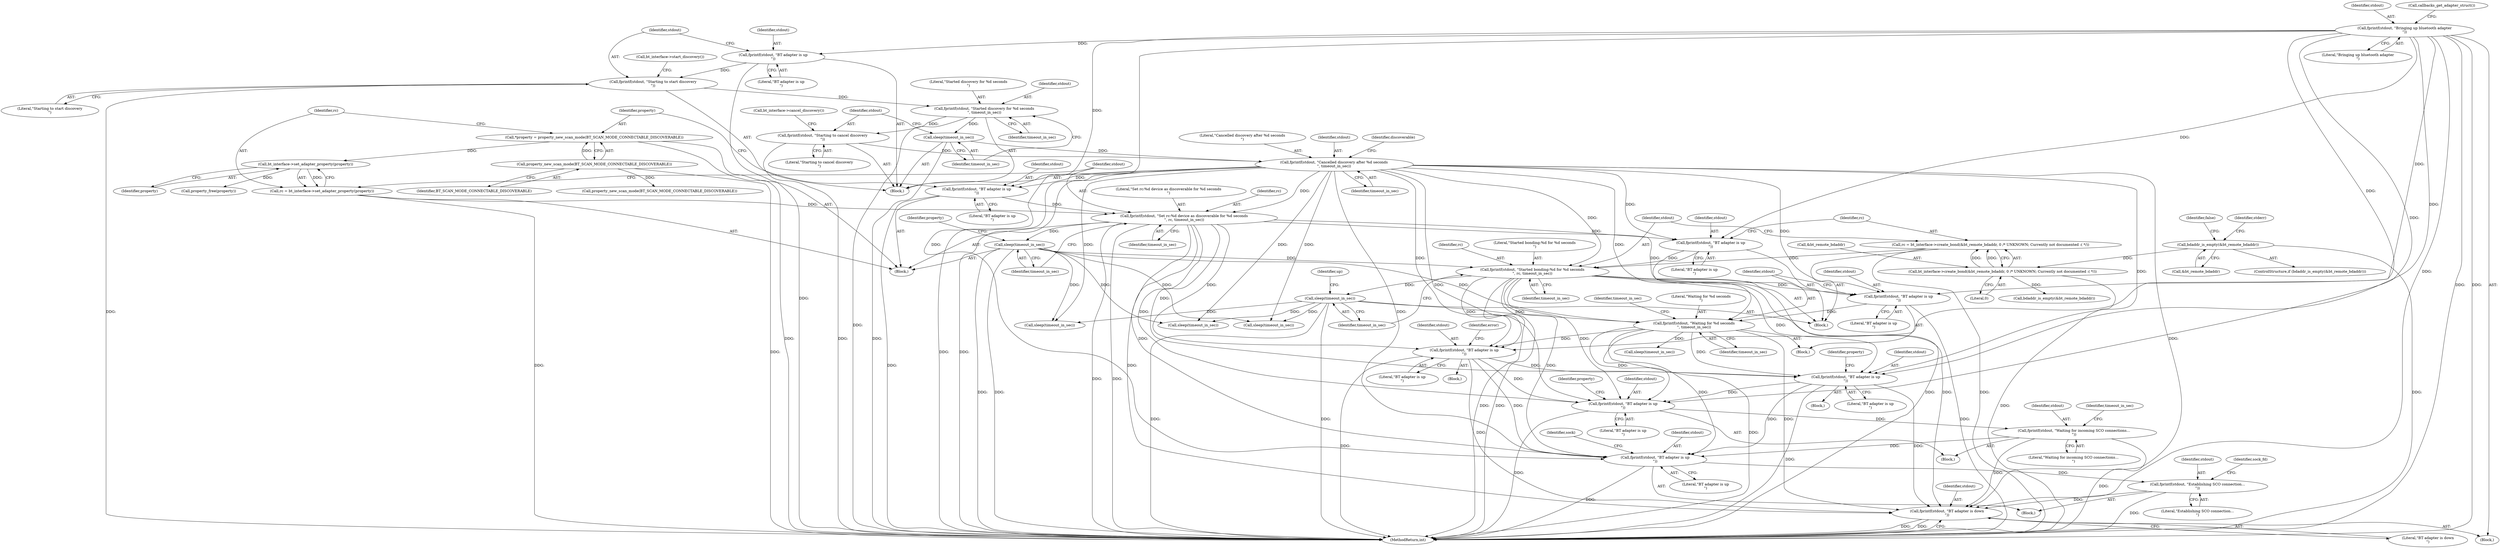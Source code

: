 digraph "0_Android_37c88107679d36c419572732b4af6e18bb2f7dce_6@API" {
"1000583" [label="(Call,fprintf(stdout, \"BT adapter is down\n\"))"];
"1000222" [label="(Call,fprintf(stdout, \"Cancelled discovery after %d seconds\n\", timeout_in_sec))"];
"1000216" [label="(Call,fprintf(stdout, \"Starting to cancel discovery\n\"))"];
"1000210" [label="(Call,fprintf(stdout, \"Started discovery for %d seconds\n\", timeout_in_sec))"];
"1000204" [label="(Call,fprintf(stdout, \"Starting to start discovery\n\"))"];
"1000201" [label="(Call,fprintf(stdout, \"BT adapter is up\n\"))"];
"1000181" [label="(Call,fprintf(stdout, \"Bringing up bluetooth adapter\n\"))"];
"1000214" [label="(Call,sleep(timeout_in_sec))"];
"1000487" [label="(Call,fprintf(stdout, \"Waiting for incoming SCO connections...\n\"))"];
"1000414" [label="(Call,fprintf(stdout, \"BT adapter is up\n\"))"];
"1000312" [label="(Call,fprintf(stdout, \"BT adapter is up\n\"))"];
"1000299" [label="(Call,fprintf(stdout, \"Waiting for %d seconds\n\", timeout_in_sec))"];
"1000296" [label="(Call,fprintf(stdout, \"BT adapter is up\n\"))"];
"1000282" [label="(Call,fprintf(stdout, \"Started bonding:%d for %d seconds\n\", rc, timeout_in_sec))"];
"1000272" [label="(Call,fprintf(stdout, \"BT adapter is up\n\"))"];
"1000246" [label="(Call,fprintf(stdout, \"Set rc:%d device as discoverable for %d seconds\n\", rc, timeout_in_sec))"];
"1000233" [label="(Call,fprintf(stdout, \"BT adapter is up\n\"))"];
"1000242" [label="(Call,rc = bt_interface->set_adapter_property(property))"];
"1000244" [label="(Call,bt_interface->set_adapter_property(property))"];
"1000237" [label="(Call,*property = property_new_scan_mode(BT_SCAN_MODE_CONNECTABLE_DISCOVERABLE))"];
"1000239" [label="(Call,property_new_scan_mode(BT_SCAN_MODE_CONNECTABLE_DISCOVERABLE))"];
"1000276" [label="(Call,rc = bt_interface->create_bond(&bt_remote_bdaddr, 0 /* UNKNOWN; Currently not documented :( */))"];
"1000278" [label="(Call,bt_interface->create_bond(&bt_remote_bdaddr, 0 /* UNKNOWN; Currently not documented :( */))"];
"1000259" [label="(Call,bdaddr_is_empty(&bt_remote_bdaddr))"];
"1000251" [label="(Call,sleep(timeout_in_sec))"];
"1000287" [label="(Call,sleep(timeout_in_sec))"];
"1000359" [label="(Call,fprintf(stdout, \"BT adapter is up\n\"))"];
"1000549" [label="(Call,fprintf(stdout, \"Establishing SCO connection...\n\"))"];
"1000509" [label="(Call,fprintf(stdout, \"BT adapter is up\n\"))"];
"1000204" [label="(Call,fprintf(stdout, \"Starting to start discovery\n\"))"];
"1000296" [label="(Call,fprintf(stdout, \"BT adapter is up\n\"))"];
"1000257" [label="(Block,)"];
"1000217" [label="(Identifier,stdout)"];
"1000284" [label="(Literal,\"Started bonding:%d for %d seconds\n\")"];
"1000297" [label="(Identifier,stdout)"];
"1000514" [label="(Identifier,sock)"];
"1000409" [label="(Block,)"];
"1000510" [label="(Identifier,stdout)"];
"1000304" [label="(Identifier,timeout_in_sec)"];
"1000228" [label="(Block,)"];
"1000419" [label="(Identifier,property)"];
"1000550" [label="(Identifier,stdout)"];
"1000248" [label="(Literal,\"Set rc:%d device as discoverable for %d seconds\n\")"];
"1000181" [label="(Call,fprintf(stdout, \"Bringing up bluetooth adapter\n\"))"];
"1000299" [label="(Call,fprintf(stdout, \"Waiting for %d seconds\n\", timeout_in_sec))"];
"1000420" [label="(Call,property_new_scan_mode(BT_SCAN_MODE_CONNECTABLE_DISCOVERABLE))"];
"1000511" [label="(Literal,\"BT adapter is up\n\")"];
"1000237" [label="(Call,*property = property_new_scan_mode(BT_SCAN_MODE_CONNECTABLE_DISCOVERABLE))"];
"1000278" [label="(Call,bt_interface->create_bond(&bt_remote_bdaddr, 0 /* UNKNOWN; Currently not documented :( */))"];
"1000206" [label="(Literal,\"Starting to start discovery\n\")"];
"1000491" [label="(Identifier,timeout_in_sec)"];
"1000313" [label="(Identifier,stdout)"];
"1000285" [label="(Identifier,rc)"];
"1000551" [label="(Literal,\"Establishing SCO connection...\n\")"];
"1000213" [label="(Identifier,timeout_in_sec)"];
"1000227" [label="(Identifier,discoverable)"];
"1000238" [label="(Identifier,property)"];
"1000239" [label="(Call,property_new_scan_mode(BT_SCAN_MODE_CONNECTABLE_DISCOVERABLE))"];
"1000183" [label="(Literal,\"Bringing up bluetooth adapter\n\")"];
"1000244" [label="(Call,bt_interface->set_adapter_property(property))"];
"1000258" [label="(ControlStructure,if (bdaddr_is_empty(&bt_remote_bdaddr)))"];
"1000270" [label="(Identifier,false)"];
"1000202" [label="(Identifier,stdout)"];
"1000583" [label="(Call,fprintf(stdout, \"BT adapter is down\n\"))"];
"1000291" [label="(Block,)"];
"1000251" [label="(Call,sleep(timeout_in_sec))"];
"1000414" [label="(Call,fprintf(stdout, \"BT adapter is up\n\"))"];
"1000216" [label="(Call,fprintf(stdout, \"Starting to cancel discovery\n\"))"];
"1000354" [label="(Block,)"];
"1000314" [label="(Literal,\"BT adapter is up\n\")"];
"1000224" [label="(Literal,\"Cancelled discovery after %d seconds\n\")"];
"1000584" [label="(Identifier,stdout)"];
"1000277" [label="(Identifier,rc)"];
"1000415" [label="(Identifier,stdout)"];
"1000264" [label="(Identifier,stderr)"];
"1000242" [label="(Call,rc = bt_interface->set_adapter_property(property))"];
"1000416" [label="(Literal,\"BT adapter is up\n\")"];
"1000283" [label="(Identifier,stdout)"];
"1000208" [label="(Call,bt_interface->start_discovery())"];
"1000215" [label="(Identifier,timeout_in_sec)"];
"1000243" [label="(Identifier,rc)"];
"1000290" [label="(Identifier,up)"];
"1000585" [label="(Literal,\"BT adapter is down\n\")"];
"1000247" [label="(Identifier,stdout)"];
"1000249" [label="(Identifier,rc)"];
"1000364" [label="(Identifier,property)"];
"1000246" [label="(Call,fprintf(stdout, \"Set rc:%d device as discoverable for %d seconds\n\", rc, timeout_in_sec))"];
"1000212" [label="(Literal,\"Started discovery for %d seconds\n\")"];
"1000196" [label="(Block,)"];
"1000225" [label="(Identifier,timeout_in_sec)"];
"1000302" [label="(Identifier,timeout_in_sec)"];
"1000496" [label="(Call,bdaddr_is_empty(&bt_remote_bdaddr))"];
"1000488" [label="(Identifier,stdout)"];
"1000253" [label="(Call,property_free(property))"];
"1000234" [label="(Identifier,stdout)"];
"1000182" [label="(Identifier,stdout)"];
"1000223" [label="(Identifier,stdout)"];
"1000218" [label="(Literal,\"Starting to cancel discovery\n\")"];
"1000361" [label="(Literal,\"BT adapter is up\n\")"];
"1000487" [label="(Call,fprintf(stdout, \"Waiting for incoming SCO connections...\n\"))"];
"1000490" [label="(Call,sleep(timeout_in_sec))"];
"1000303" [label="(Call,sleep(timeout_in_sec))"];
"1000279" [label="(Call,&bt_remote_bdaddr)"];
"1000250" [label="(Identifier,timeout_in_sec)"];
"1000214" [label="(Call,sleep(timeout_in_sec))"];
"1000312" [label="(Call,fprintf(stdout, \"BT adapter is up\n\"))"];
"1000205" [label="(Identifier,stdout)"];
"1000240" [label="(Identifier,BT_SCAN_MODE_CONNECTABLE_DISCOVERABLE)"];
"1000281" [label="(Literal,0)"];
"1000405" [label="(Call,sleep(timeout_in_sec))"];
"1000187" [label="(Call,callbacks_get_adapter_struct())"];
"1000260" [label="(Call,&bt_remote_bdaddr)"];
"1000211" [label="(Identifier,stdout)"];
"1000578" [label="(Call,sleep(timeout_in_sec))"];
"1000288" [label="(Identifier,timeout_in_sec)"];
"1000318" [label="(Identifier,error)"];
"1000233" [label="(Call,fprintf(stdout, \"BT adapter is up\n\"))"];
"1000301" [label="(Literal,\"Waiting for %d seconds\n\")"];
"1000307" [label="(Block,)"];
"1000360" [label="(Identifier,stdout)"];
"1000282" [label="(Call,fprintf(stdout, \"Started bonding:%d for %d seconds\n\", rc, timeout_in_sec))"];
"1000274" [label="(Literal,\"BT adapter is up\n\")"];
"1000235" [label="(Literal,\"BT adapter is up\n\")"];
"1000489" [label="(Literal,\"Waiting for incoming SCO connections...\n\")"];
"1000359" [label="(Call,fprintf(stdout, \"BT adapter is up\n\"))"];
"1000210" [label="(Call,fprintf(stdout, \"Started discovery for %d seconds\n\", timeout_in_sec))"];
"1000104" [label="(Block,)"];
"1000494" [label="(Block,)"];
"1000273" [label="(Identifier,stdout)"];
"1000554" [label="(Identifier,sock_fd)"];
"1000203" [label="(Literal,\"BT adapter is up\n\")"];
"1000286" [label="(Identifier,timeout_in_sec)"];
"1000254" [label="(Identifier,property)"];
"1000201" [label="(Call,fprintf(stdout, \"BT adapter is up\n\"))"];
"1000586" [label="(MethodReturn,int)"];
"1000245" [label="(Identifier,property)"];
"1000272" [label="(Call,fprintf(stdout, \"BT adapter is up\n\"))"];
"1000300" [label="(Identifier,stdout)"];
"1000220" [label="(Call,bt_interface->cancel_discovery())"];
"1000287" [label="(Call,sleep(timeout_in_sec))"];
"1000298" [label="(Literal,\"BT adapter is up\n\")"];
"1000549" [label="(Call,fprintf(stdout, \"Establishing SCO connection...\n\"))"];
"1000259" [label="(Call,bdaddr_is_empty(&bt_remote_bdaddr))"];
"1000252" [label="(Identifier,timeout_in_sec)"];
"1000509" [label="(Call,fprintf(stdout, \"BT adapter is up\n\"))"];
"1000276" [label="(Call,rc = bt_interface->create_bond(&bt_remote_bdaddr, 0 /* UNKNOWN; Currently not documented :( */))"];
"1000222" [label="(Call,fprintf(stdout, \"Cancelled discovery after %d seconds\n\", timeout_in_sec))"];
"1000583" -> "1000104"  [label="AST: "];
"1000583" -> "1000585"  [label="CFG: "];
"1000584" -> "1000583"  [label="AST: "];
"1000585" -> "1000583"  [label="AST: "];
"1000586" -> "1000583"  [label="CFG: "];
"1000583" -> "1000586"  [label="DDG: "];
"1000583" -> "1000586"  [label="DDG: "];
"1000222" -> "1000583"  [label="DDG: "];
"1000487" -> "1000583"  [label="DDG: "];
"1000312" -> "1000583"  [label="DDG: "];
"1000299" -> "1000583"  [label="DDG: "];
"1000359" -> "1000583"  [label="DDG: "];
"1000282" -> "1000583"  [label="DDG: "];
"1000246" -> "1000583"  [label="DDG: "];
"1000181" -> "1000583"  [label="DDG: "];
"1000549" -> "1000583"  [label="DDG: "];
"1000222" -> "1000196"  [label="AST: "];
"1000222" -> "1000225"  [label="CFG: "];
"1000223" -> "1000222"  [label="AST: "];
"1000224" -> "1000222"  [label="AST: "];
"1000225" -> "1000222"  [label="AST: "];
"1000227" -> "1000222"  [label="CFG: "];
"1000222" -> "1000586"  [label="DDG: "];
"1000222" -> "1000586"  [label="DDG: "];
"1000216" -> "1000222"  [label="DDG: "];
"1000214" -> "1000222"  [label="DDG: "];
"1000222" -> "1000233"  [label="DDG: "];
"1000222" -> "1000246"  [label="DDG: "];
"1000222" -> "1000272"  [label="DDG: "];
"1000222" -> "1000282"  [label="DDG: "];
"1000222" -> "1000296"  [label="DDG: "];
"1000222" -> "1000299"  [label="DDG: "];
"1000222" -> "1000312"  [label="DDG: "];
"1000222" -> "1000359"  [label="DDG: "];
"1000222" -> "1000405"  [label="DDG: "];
"1000222" -> "1000414"  [label="DDG: "];
"1000222" -> "1000490"  [label="DDG: "];
"1000222" -> "1000509"  [label="DDG: "];
"1000222" -> "1000578"  [label="DDG: "];
"1000216" -> "1000196"  [label="AST: "];
"1000216" -> "1000218"  [label="CFG: "];
"1000217" -> "1000216"  [label="AST: "];
"1000218" -> "1000216"  [label="AST: "];
"1000220" -> "1000216"  [label="CFG: "];
"1000216" -> "1000586"  [label="DDG: "];
"1000210" -> "1000216"  [label="DDG: "];
"1000210" -> "1000196"  [label="AST: "];
"1000210" -> "1000213"  [label="CFG: "];
"1000211" -> "1000210"  [label="AST: "];
"1000212" -> "1000210"  [label="AST: "];
"1000213" -> "1000210"  [label="AST: "];
"1000215" -> "1000210"  [label="CFG: "];
"1000210" -> "1000586"  [label="DDG: "];
"1000204" -> "1000210"  [label="DDG: "];
"1000210" -> "1000214"  [label="DDG: "];
"1000204" -> "1000196"  [label="AST: "];
"1000204" -> "1000206"  [label="CFG: "];
"1000205" -> "1000204"  [label="AST: "];
"1000206" -> "1000204"  [label="AST: "];
"1000208" -> "1000204"  [label="CFG: "];
"1000204" -> "1000586"  [label="DDG: "];
"1000201" -> "1000204"  [label="DDG: "];
"1000201" -> "1000196"  [label="AST: "];
"1000201" -> "1000203"  [label="CFG: "];
"1000202" -> "1000201"  [label="AST: "];
"1000203" -> "1000201"  [label="AST: "];
"1000205" -> "1000201"  [label="CFG: "];
"1000201" -> "1000586"  [label="DDG: "];
"1000181" -> "1000201"  [label="DDG: "];
"1000181" -> "1000104"  [label="AST: "];
"1000181" -> "1000183"  [label="CFG: "];
"1000182" -> "1000181"  [label="AST: "];
"1000183" -> "1000181"  [label="AST: "];
"1000187" -> "1000181"  [label="CFG: "];
"1000181" -> "1000586"  [label="DDG: "];
"1000181" -> "1000586"  [label="DDG: "];
"1000181" -> "1000233"  [label="DDG: "];
"1000181" -> "1000272"  [label="DDG: "];
"1000181" -> "1000296"  [label="DDG: "];
"1000181" -> "1000312"  [label="DDG: "];
"1000181" -> "1000359"  [label="DDG: "];
"1000181" -> "1000414"  [label="DDG: "];
"1000181" -> "1000509"  [label="DDG: "];
"1000214" -> "1000196"  [label="AST: "];
"1000214" -> "1000215"  [label="CFG: "];
"1000215" -> "1000214"  [label="AST: "];
"1000217" -> "1000214"  [label="CFG: "];
"1000214" -> "1000586"  [label="DDG: "];
"1000487" -> "1000409"  [label="AST: "];
"1000487" -> "1000489"  [label="CFG: "];
"1000488" -> "1000487"  [label="AST: "];
"1000489" -> "1000487"  [label="AST: "];
"1000491" -> "1000487"  [label="CFG: "];
"1000487" -> "1000586"  [label="DDG: "];
"1000414" -> "1000487"  [label="DDG: "];
"1000487" -> "1000509"  [label="DDG: "];
"1000414" -> "1000409"  [label="AST: "];
"1000414" -> "1000416"  [label="CFG: "];
"1000415" -> "1000414"  [label="AST: "];
"1000416" -> "1000414"  [label="AST: "];
"1000419" -> "1000414"  [label="CFG: "];
"1000414" -> "1000586"  [label="DDG: "];
"1000312" -> "1000414"  [label="DDG: "];
"1000299" -> "1000414"  [label="DDG: "];
"1000359" -> "1000414"  [label="DDG: "];
"1000282" -> "1000414"  [label="DDG: "];
"1000246" -> "1000414"  [label="DDG: "];
"1000312" -> "1000307"  [label="AST: "];
"1000312" -> "1000314"  [label="CFG: "];
"1000313" -> "1000312"  [label="AST: "];
"1000314" -> "1000312"  [label="AST: "];
"1000318" -> "1000312"  [label="CFG: "];
"1000312" -> "1000586"  [label="DDG: "];
"1000299" -> "1000312"  [label="DDG: "];
"1000282" -> "1000312"  [label="DDG: "];
"1000246" -> "1000312"  [label="DDG: "];
"1000312" -> "1000359"  [label="DDG: "];
"1000312" -> "1000509"  [label="DDG: "];
"1000299" -> "1000291"  [label="AST: "];
"1000299" -> "1000302"  [label="CFG: "];
"1000300" -> "1000299"  [label="AST: "];
"1000301" -> "1000299"  [label="AST: "];
"1000302" -> "1000299"  [label="AST: "];
"1000304" -> "1000299"  [label="CFG: "];
"1000299" -> "1000586"  [label="DDG: "];
"1000296" -> "1000299"  [label="DDG: "];
"1000251" -> "1000299"  [label="DDG: "];
"1000287" -> "1000299"  [label="DDG: "];
"1000299" -> "1000303"  [label="DDG: "];
"1000299" -> "1000359"  [label="DDG: "];
"1000299" -> "1000509"  [label="DDG: "];
"1000296" -> "1000291"  [label="AST: "];
"1000296" -> "1000298"  [label="CFG: "];
"1000297" -> "1000296"  [label="AST: "];
"1000298" -> "1000296"  [label="AST: "];
"1000300" -> "1000296"  [label="CFG: "];
"1000296" -> "1000586"  [label="DDG: "];
"1000282" -> "1000296"  [label="DDG: "];
"1000246" -> "1000296"  [label="DDG: "];
"1000282" -> "1000257"  [label="AST: "];
"1000282" -> "1000286"  [label="CFG: "];
"1000283" -> "1000282"  [label="AST: "];
"1000284" -> "1000282"  [label="AST: "];
"1000285" -> "1000282"  [label="AST: "];
"1000286" -> "1000282"  [label="AST: "];
"1000288" -> "1000282"  [label="CFG: "];
"1000282" -> "1000586"  [label="DDG: "];
"1000282" -> "1000586"  [label="DDG: "];
"1000272" -> "1000282"  [label="DDG: "];
"1000276" -> "1000282"  [label="DDG: "];
"1000251" -> "1000282"  [label="DDG: "];
"1000282" -> "1000287"  [label="DDG: "];
"1000282" -> "1000359"  [label="DDG: "];
"1000282" -> "1000509"  [label="DDG: "];
"1000272" -> "1000257"  [label="AST: "];
"1000272" -> "1000274"  [label="CFG: "];
"1000273" -> "1000272"  [label="AST: "];
"1000274" -> "1000272"  [label="AST: "];
"1000277" -> "1000272"  [label="CFG: "];
"1000272" -> "1000586"  [label="DDG: "];
"1000246" -> "1000272"  [label="DDG: "];
"1000246" -> "1000228"  [label="AST: "];
"1000246" -> "1000250"  [label="CFG: "];
"1000247" -> "1000246"  [label="AST: "];
"1000248" -> "1000246"  [label="AST: "];
"1000249" -> "1000246"  [label="AST: "];
"1000250" -> "1000246"  [label="AST: "];
"1000252" -> "1000246"  [label="CFG: "];
"1000246" -> "1000586"  [label="DDG: "];
"1000246" -> "1000586"  [label="DDG: "];
"1000233" -> "1000246"  [label="DDG: "];
"1000242" -> "1000246"  [label="DDG: "];
"1000246" -> "1000251"  [label="DDG: "];
"1000246" -> "1000359"  [label="DDG: "];
"1000246" -> "1000509"  [label="DDG: "];
"1000233" -> "1000228"  [label="AST: "];
"1000233" -> "1000235"  [label="CFG: "];
"1000234" -> "1000233"  [label="AST: "];
"1000235" -> "1000233"  [label="AST: "];
"1000238" -> "1000233"  [label="CFG: "];
"1000233" -> "1000586"  [label="DDG: "];
"1000242" -> "1000228"  [label="AST: "];
"1000242" -> "1000244"  [label="CFG: "];
"1000243" -> "1000242"  [label="AST: "];
"1000244" -> "1000242"  [label="AST: "];
"1000247" -> "1000242"  [label="CFG: "];
"1000242" -> "1000586"  [label="DDG: "];
"1000244" -> "1000242"  [label="DDG: "];
"1000244" -> "1000245"  [label="CFG: "];
"1000245" -> "1000244"  [label="AST: "];
"1000237" -> "1000244"  [label="DDG: "];
"1000244" -> "1000253"  [label="DDG: "];
"1000237" -> "1000228"  [label="AST: "];
"1000237" -> "1000239"  [label="CFG: "];
"1000238" -> "1000237"  [label="AST: "];
"1000239" -> "1000237"  [label="AST: "];
"1000243" -> "1000237"  [label="CFG: "];
"1000237" -> "1000586"  [label="DDG: "];
"1000239" -> "1000237"  [label="DDG: "];
"1000239" -> "1000240"  [label="CFG: "];
"1000240" -> "1000239"  [label="AST: "];
"1000239" -> "1000586"  [label="DDG: "];
"1000239" -> "1000420"  [label="DDG: "];
"1000276" -> "1000257"  [label="AST: "];
"1000276" -> "1000278"  [label="CFG: "];
"1000277" -> "1000276"  [label="AST: "];
"1000278" -> "1000276"  [label="AST: "];
"1000283" -> "1000276"  [label="CFG: "];
"1000276" -> "1000586"  [label="DDG: "];
"1000278" -> "1000276"  [label="DDG: "];
"1000278" -> "1000276"  [label="DDG: "];
"1000278" -> "1000281"  [label="CFG: "];
"1000279" -> "1000278"  [label="AST: "];
"1000281" -> "1000278"  [label="AST: "];
"1000278" -> "1000586"  [label="DDG: "];
"1000259" -> "1000278"  [label="DDG: "];
"1000278" -> "1000496"  [label="DDG: "];
"1000259" -> "1000258"  [label="AST: "];
"1000259" -> "1000260"  [label="CFG: "];
"1000260" -> "1000259"  [label="AST: "];
"1000264" -> "1000259"  [label="CFG: "];
"1000270" -> "1000259"  [label="CFG: "];
"1000259" -> "1000586"  [label="DDG: "];
"1000251" -> "1000228"  [label="AST: "];
"1000251" -> "1000252"  [label="CFG: "];
"1000252" -> "1000251"  [label="AST: "];
"1000254" -> "1000251"  [label="CFG: "];
"1000251" -> "1000586"  [label="DDG: "];
"1000251" -> "1000586"  [label="DDG: "];
"1000251" -> "1000405"  [label="DDG: "];
"1000251" -> "1000490"  [label="DDG: "];
"1000251" -> "1000578"  [label="DDG: "];
"1000287" -> "1000257"  [label="AST: "];
"1000287" -> "1000288"  [label="CFG: "];
"1000288" -> "1000287"  [label="AST: "];
"1000290" -> "1000287"  [label="CFG: "];
"1000287" -> "1000586"  [label="DDG: "];
"1000287" -> "1000586"  [label="DDG: "];
"1000287" -> "1000405"  [label="DDG: "];
"1000287" -> "1000490"  [label="DDG: "];
"1000287" -> "1000578"  [label="DDG: "];
"1000359" -> "1000354"  [label="AST: "];
"1000359" -> "1000361"  [label="CFG: "];
"1000360" -> "1000359"  [label="AST: "];
"1000361" -> "1000359"  [label="AST: "];
"1000364" -> "1000359"  [label="CFG: "];
"1000359" -> "1000586"  [label="DDG: "];
"1000359" -> "1000509"  [label="DDG: "];
"1000549" -> "1000494"  [label="AST: "];
"1000549" -> "1000551"  [label="CFG: "];
"1000550" -> "1000549"  [label="AST: "];
"1000551" -> "1000549"  [label="AST: "];
"1000554" -> "1000549"  [label="CFG: "];
"1000549" -> "1000586"  [label="DDG: "];
"1000509" -> "1000549"  [label="DDG: "];
"1000509" -> "1000494"  [label="AST: "];
"1000509" -> "1000511"  [label="CFG: "];
"1000510" -> "1000509"  [label="AST: "];
"1000511" -> "1000509"  [label="AST: "];
"1000514" -> "1000509"  [label="CFG: "];
"1000509" -> "1000586"  [label="DDG: "];
}
